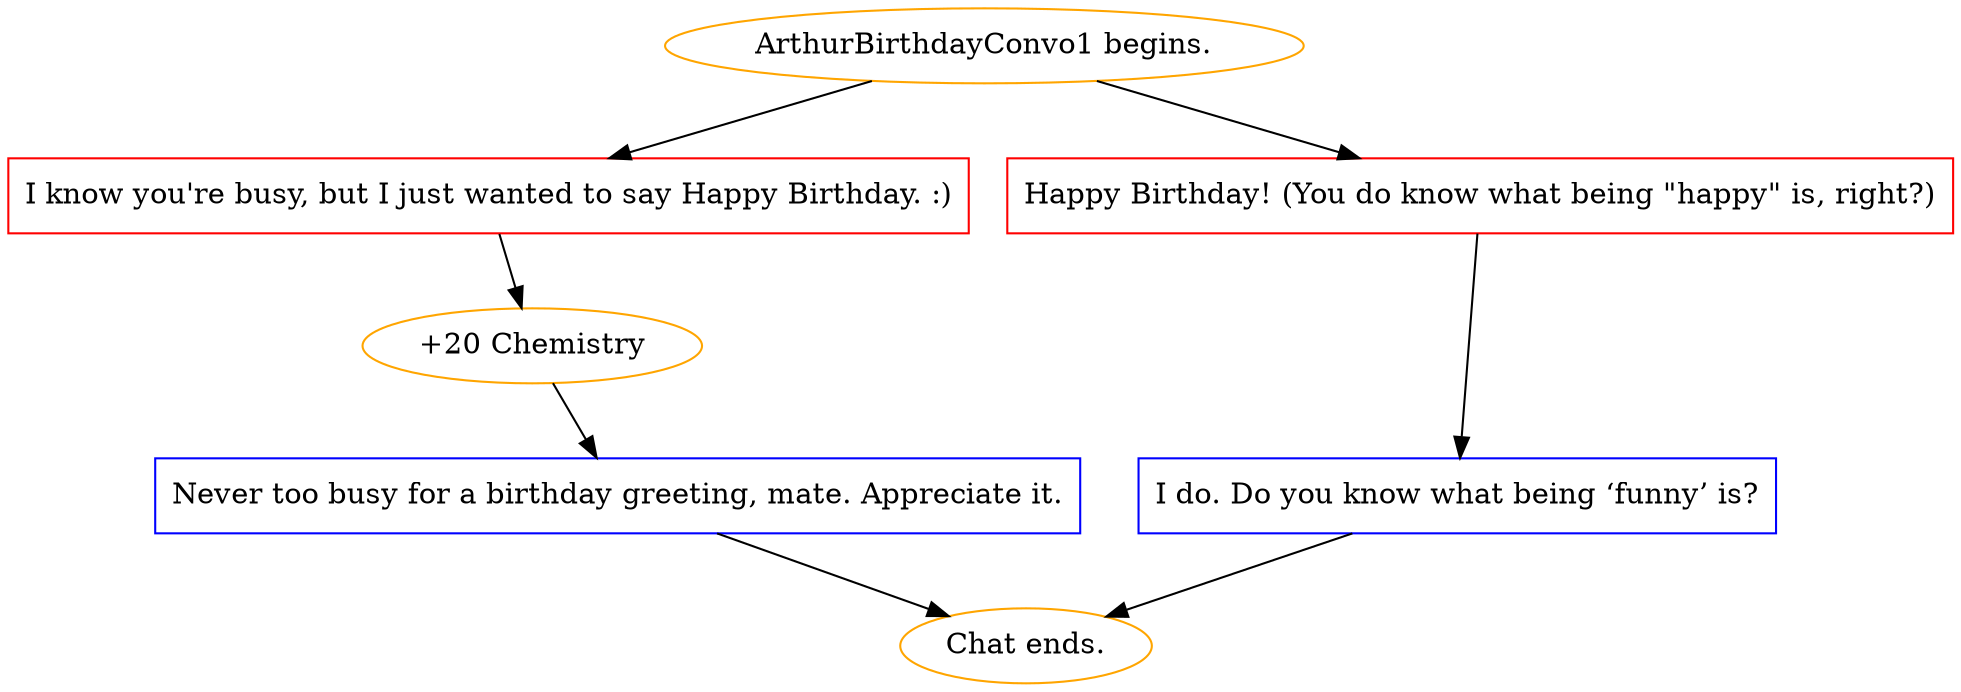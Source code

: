 digraph {
	"ArthurBirthdayConvo1 begins." [color=orange];
		"ArthurBirthdayConvo1 begins." -> j4092019058;
		"ArthurBirthdayConvo1 begins." -> j3035528879;
	j4092019058 [label="I know you're busy, but I just wanted to say Happy Birthday. :)",shape=box,color=red];
		j4092019058 -> j2310330097;
	j3035528879 [label="Happy Birthday! (You do know what being \"happy\" is, right?)",shape=box,color=red];
		j3035528879 -> j1476754443;
	j2310330097 [label="+20 Chemistry",color=orange];
		j2310330097 -> j3967094995;
	j1476754443 [label="I do. Do you know what being ‘funny’ is?",shape=box,color=blue];
		j1476754443 -> "Chat ends.";
	j3967094995 [label="Never too busy for a birthday greeting, mate. Appreciate it.",shape=box,color=blue];
		j3967094995 -> "Chat ends.";
	"Chat ends." [color=orange];
}